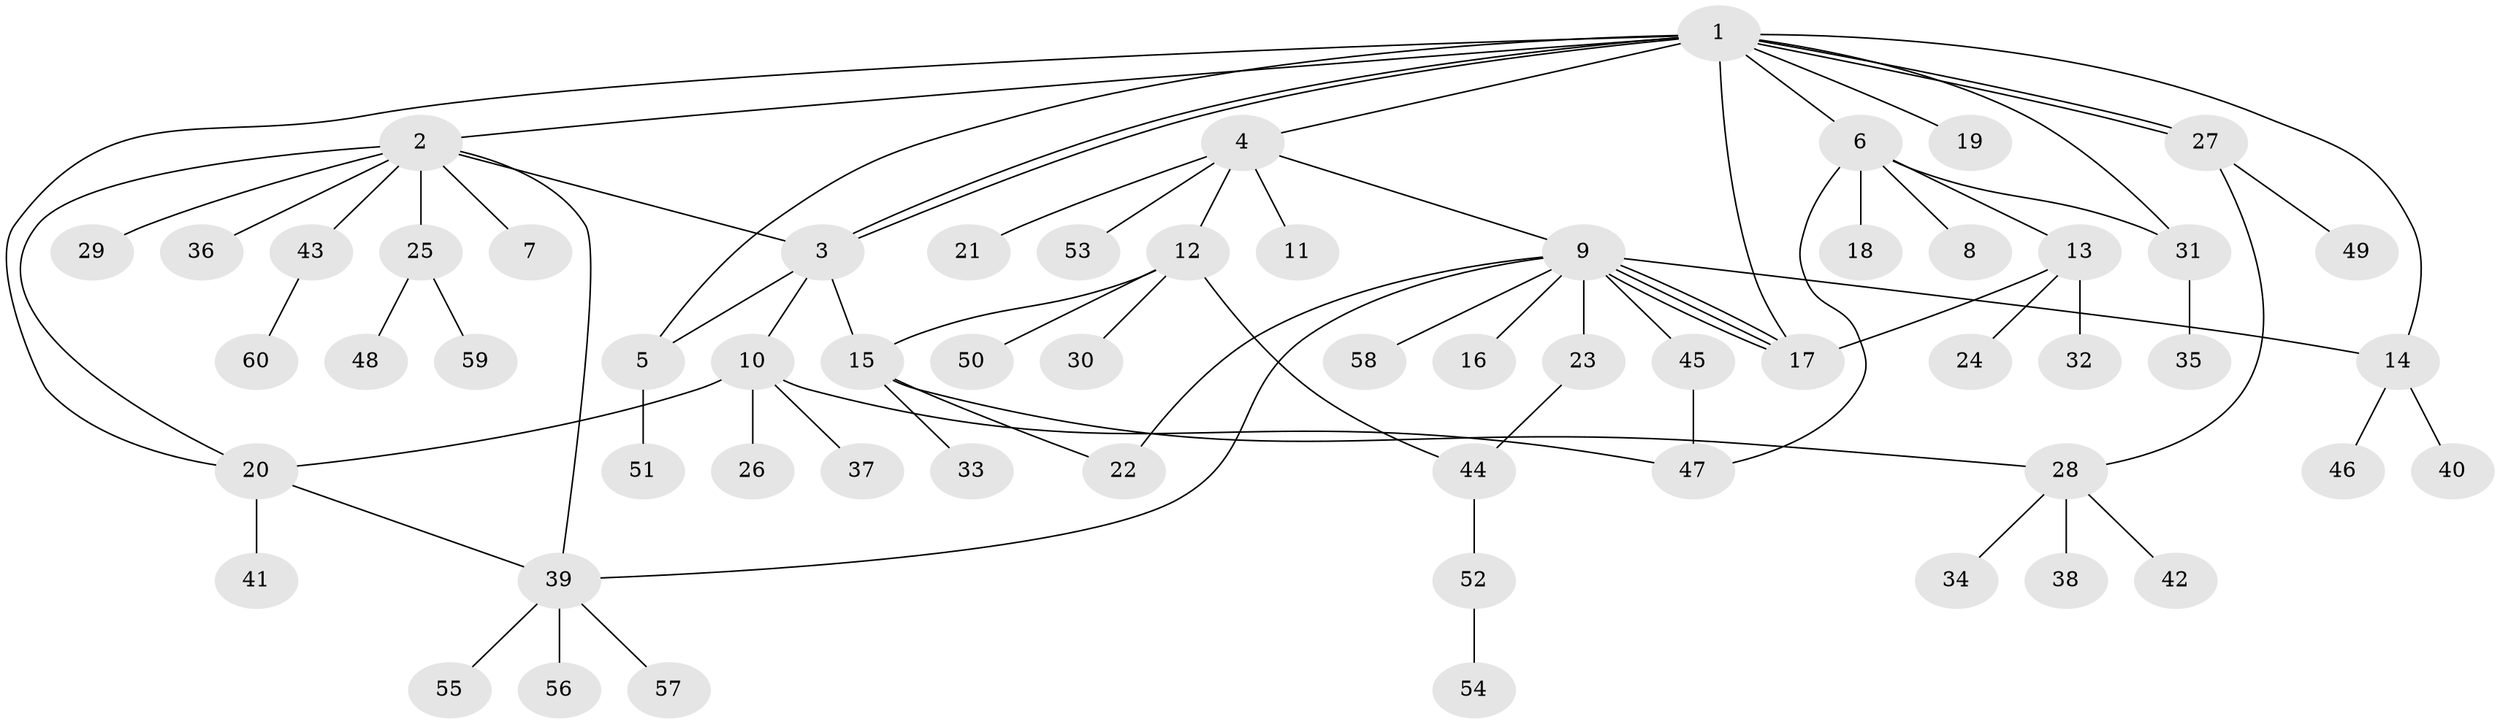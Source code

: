 // coarse degree distribution, {11: 0.023809523809523808, 8: 0.047619047619047616, 6: 0.047619047619047616, 12: 0.023809523809523808, 1: 0.5952380952380952, 4: 0.07142857142857142, 3: 0.11904761904761904, 2: 0.047619047619047616, 5: 0.023809523809523808}
// Generated by graph-tools (version 1.1) at 2025/23/03/03/25 07:23:49]
// undirected, 60 vertices, 79 edges
graph export_dot {
graph [start="1"]
  node [color=gray90,style=filled];
  1;
  2;
  3;
  4;
  5;
  6;
  7;
  8;
  9;
  10;
  11;
  12;
  13;
  14;
  15;
  16;
  17;
  18;
  19;
  20;
  21;
  22;
  23;
  24;
  25;
  26;
  27;
  28;
  29;
  30;
  31;
  32;
  33;
  34;
  35;
  36;
  37;
  38;
  39;
  40;
  41;
  42;
  43;
  44;
  45;
  46;
  47;
  48;
  49;
  50;
  51;
  52;
  53;
  54;
  55;
  56;
  57;
  58;
  59;
  60;
  1 -- 2;
  1 -- 3;
  1 -- 3;
  1 -- 4;
  1 -- 5;
  1 -- 6;
  1 -- 14;
  1 -- 17;
  1 -- 19;
  1 -- 20;
  1 -- 27;
  1 -- 27;
  1 -- 31;
  2 -- 3;
  2 -- 7;
  2 -- 20;
  2 -- 25;
  2 -- 29;
  2 -- 36;
  2 -- 39;
  2 -- 43;
  3 -- 5;
  3 -- 10;
  3 -- 15;
  4 -- 9;
  4 -- 11;
  4 -- 12;
  4 -- 21;
  4 -- 53;
  5 -- 51;
  6 -- 8;
  6 -- 13;
  6 -- 18;
  6 -- 31;
  6 -- 47;
  9 -- 14;
  9 -- 16;
  9 -- 17;
  9 -- 17;
  9 -- 17;
  9 -- 22;
  9 -- 23;
  9 -- 39;
  9 -- 45;
  9 -- 58;
  10 -- 20;
  10 -- 26;
  10 -- 37;
  10 -- 47;
  12 -- 15;
  12 -- 30;
  12 -- 44;
  12 -- 50;
  13 -- 17;
  13 -- 24;
  13 -- 32;
  14 -- 40;
  14 -- 46;
  15 -- 22;
  15 -- 28;
  15 -- 33;
  20 -- 39;
  20 -- 41;
  23 -- 44;
  25 -- 48;
  25 -- 59;
  27 -- 28;
  27 -- 49;
  28 -- 34;
  28 -- 38;
  28 -- 42;
  31 -- 35;
  39 -- 55;
  39 -- 56;
  39 -- 57;
  43 -- 60;
  44 -- 52;
  45 -- 47;
  52 -- 54;
}
